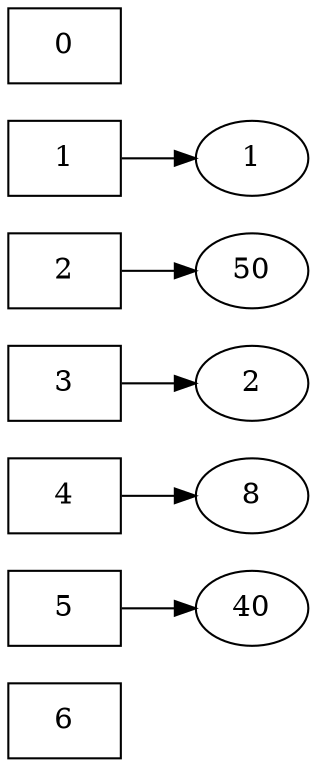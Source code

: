 digraph {
    rankdir=LR;
    {
        rank=same
        6,5,4,3,2,1,0[shape=rectangle]
    }
    1->k1
    k1[label=1]
    2->50
    3->k2
    k2[label=2]
    4->8
    5->40
}
